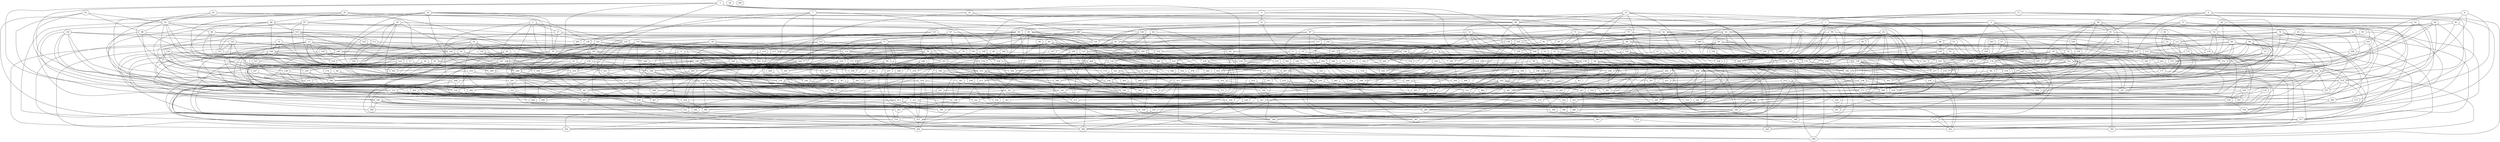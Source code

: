 strict graph "gnp_random_graph(400,0.015)" {
0;
1;
2;
3;
4;
5;
6;
7;
8;
9;
10;
11;
12;
13;
14;
15;
16;
17;
18;
19;
20;
21;
22;
23;
24;
25;
26;
27;
28;
29;
30;
31;
32;
33;
34;
35;
36;
37;
38;
39;
40;
41;
42;
43;
44;
45;
46;
47;
48;
49;
50;
51;
52;
53;
54;
55;
56;
57;
58;
59;
60;
61;
62;
63;
64;
65;
66;
67;
68;
69;
70;
71;
72;
73;
74;
75;
76;
77;
78;
79;
80;
81;
82;
83;
84;
85;
86;
87;
88;
89;
90;
91;
92;
93;
94;
95;
96;
97;
98;
99;
100;
101;
102;
103;
104;
105;
106;
107;
108;
109;
110;
111;
112;
113;
114;
115;
116;
117;
118;
119;
120;
121;
122;
123;
124;
125;
126;
127;
128;
129;
130;
131;
132;
133;
134;
135;
136;
137;
138;
139;
140;
141;
142;
143;
144;
145;
146;
147;
148;
149;
150;
151;
152;
153;
154;
155;
156;
157;
158;
159;
160;
161;
162;
163;
164;
165;
166;
167;
168;
169;
170;
171;
172;
173;
174;
175;
176;
177;
178;
179;
180;
181;
182;
183;
184;
185;
186;
187;
188;
189;
190;
191;
192;
193;
194;
195;
196;
197;
198;
199;
200;
201;
202;
203;
204;
205;
206;
207;
208;
209;
210;
211;
212;
213;
214;
215;
216;
217;
218;
219;
220;
221;
222;
223;
224;
225;
226;
227;
228;
229;
230;
231;
232;
233;
234;
235;
236;
237;
238;
239;
240;
241;
242;
243;
244;
245;
246;
247;
248;
249;
250;
251;
252;
253;
254;
255;
256;
257;
258;
259;
260;
261;
262;
263;
264;
265;
266;
267;
268;
269;
270;
271;
272;
273;
274;
275;
276;
277;
278;
279;
280;
281;
282;
283;
284;
285;
286;
287;
288;
289;
290;
291;
292;
293;
294;
295;
296;
297;
298;
299;
300;
301;
302;
303;
304;
305;
306;
307;
308;
309;
310;
311;
312;
313;
314;
315;
316;
317;
318;
319;
320;
321;
322;
323;
324;
325;
326;
327;
328;
329;
330;
331;
332;
333;
334;
335;
336;
337;
338;
339;
340;
341;
342;
343;
344;
345;
346;
347;
348;
349;
350;
351;
352;
353;
354;
355;
356;
357;
358;
359;
360;
361;
362;
363;
364;
365;
366;
367;
368;
369;
370;
371;
372;
373;
374;
375;
376;
377;
378;
379;
380;
381;
382;
383;
384;
385;
386;
387;
388;
389;
390;
391;
392;
393;
394;
395;
396;
397;
398;
399;
0 -- 32  [is_available=True, prob="1.0"];
0 -- 345  [is_available=True, prob="0.106996822044"];
0 -- 226  [is_available=True, prob="1.0"];
0 -- 207  [is_available=True, prob="0.237004846708"];
1 -- 288  [is_available=True, prob="0.381996452437"];
1 -- 193  [is_available=True, prob="0.812020508622"];
1 -- 264  [is_available=True, prob="1.0"];
1 -- 348  [is_available=True, prob="1.0"];
1 -- 206  [is_available=True, prob="1.0"];
1 -- 92  [is_available=True, prob="0.766274350339"];
2 -- 257  [is_available=True, prob="1.0"];
2 -- 164  [is_available=True, prob="0.543525385747"];
2 -- 326  [is_available=True, prob="1.0"];
2 -- 41  [is_available=True, prob="1.0"];
2 -- 202  [is_available=True, prob="0.380829113685"];
2 -- 171  [is_available=True, prob="1.0"];
2 -- 146  [is_available=True, prob="0.269853674562"];
2 -- 169  [is_available=True, prob="0.725710855334"];
3 -- 160  [is_available=True, prob="1.0"];
3 -- 326  [is_available=True, prob="0.201470730553"];
3 -- 141  [is_available=True, prob="0.226041146884"];
3 -- 272  [is_available=True, prob="0.428709164301"];
3 -- 209  [is_available=True, prob="0.268411420948"];
3 -- 213  [is_available=True, prob="0.599047561396"];
3 -- 24  [is_available=True, prob="1.0"];
3 -- 218  [is_available=True, prob="0.819475270329"];
4 -- 33  [is_available=True, prob="0.482958639437"];
4 -- 354  [is_available=True, prob="1.0"];
4 -- 388  [is_available=True, prob="1.0"];
4 -- 167  [is_available=True, prob="0.00028984769965"];
4 -- 41  [is_available=True, prob="0.975491596986"];
4 -- 68  [is_available=True, prob="0.935438319691"];
5 -- 289  [is_available=True, prob="0.168859026105"];
5 -- 270  [is_available=True, prob="0.675531322056"];
5 -- 116  [is_available=True, prob="0.149698888655"];
5 -- 314  [is_available=True, prob="0.323511246383"];
5 -- 27  [is_available=True, prob="0.500207600958"];
5 -- 287  [is_available=True, prob="0.559205281402"];
6 -- 388  [is_available=True, prob="0.275502171897"];
6 -- 172  [is_available=True, prob="0.427633700143"];
6 -- 21  [is_available=True, prob="0.365779611953"];
6 -- 198  [is_available=True, prob="0.0485030921868"];
6 -- 341  [is_available=True, prob="0.683017470453"];
7 -- 320  [is_available=True, prob="1.0"];
7 -- 66  [is_available=True, prob="0.494335791813"];
7 -- 68  [is_available=True, prob="0.484567139908"];
7 -- 106  [is_available=True, prob="0.267743198398"];
7 -- 301  [is_available=True, prob="1.0"];
7 -- 243  [is_available=True, prob="0.0253314091029"];
7 -- 138  [is_available=True, prob="1.0"];
8 -- 193  [is_available=True, prob="0.138366276495"];
8 -- 82  [is_available=True, prob="1.0"];
8 -- 300  [is_available=True, prob="1.0"];
8 -- 182  [is_available=True, prob="0.708809401218"];
9 -- 257  [is_available=True, prob="0.799273116404"];
9 -- 323  [is_available=True, prob="0.648883919348"];
9 -- 292  [is_available=True, prob="0.288116273803"];
9 -- 237  [is_available=True, prob="1.0"];
9 -- 278  [is_available=True, prob="0.518037666617"];
9 -- 223  [is_available=True, prob="0.238881096267"];
10 -- 376  [is_available=True, prob="1.0"];
10 -- 337  [is_available=True, prob="1.0"];
10 -- 108  [is_available=True, prob="0.937311061608"];
10 -- 246  [is_available=True, prob="0.216084867441"];
10 -- 166  [is_available=True, prob="1.0"];
11 -- 258  [is_available=True, prob="0.941459711336"];
11 -- 373  [is_available=True, prob="0.407656826803"];
11 -- 206  [is_available=True, prob="1.0"];
11 -- 118  [is_available=True, prob="0.554809337698"];
11 -- 365  [is_available=True, prob="1.0"];
12 -- 259  [is_available=True, prob="0.225787307094"];
12 -- 196  [is_available=True, prob="0.565700565472"];
12 -- 231  [is_available=True, prob="0.299843328265"];
12 -- 105  [is_available=True, prob="0.813463305865"];
12 -- 206  [is_available=True, prob="0.0484220323527"];
12 -- 305  [is_available=True, prob="1.0"];
12 -- 219  [is_available=True, prob="0.575185029146"];
13 -- 322  [is_available=True, prob="1.0"];
13 -- 294  [is_available=True, prob="0.85508469146"];
13 -- 391  [is_available=True, prob="1.0"];
13 -- 108  [is_available=True, prob="0.179537810626"];
13 -- 142  [is_available=True, prob="1.0"];
13 -- 209  [is_available=True, prob="0.402312323847"];
13 -- 246  [is_available=True, prob="0.171538172713"];
13 -- 316  [is_available=True, prob="0.073391502627"];
14 -- 371  [is_available=True, prob="0.968296064912"];
14 -- 364  [is_available=True, prob="1.0"];
14 -- 311  [is_available=True, prob="1.0"];
15 -- 288  [is_available=True, prob="1.0"];
15 -- 270  [is_available=True, prob="0.0938983496658"];
15 -- 101  [is_available=True, prob="0.516928959641"];
15 -- 254  [is_available=True, prob="0.396084505509"];
16 -- 397  [is_available=True, prob="0.525656718528"];
16 -- 80  [is_available=True, prob="1.0"];
16 -- 273  [is_available=True, prob="0.803590550757"];
16 -- 274  [is_available=True, prob="0.478576360536"];
16 -- 179  [is_available=True, prob="0.131685712433"];
16 -- 214  [is_available=True, prob="0.482172182548"];
16 -- 217  [is_available=True, prob="0.495292989416"];
17 -- 347  [is_available=True, prob="0.750791425878"];
17 -- 237  [is_available=True, prob="0.616633176796"];
18 -- 290  [is_available=True, prob="0.930202925381"];
18 -- 163  [is_available=True, prob="1.0"];
18 -- 358  [is_available=True, prob="0.158768436205"];
18 -- 339  [is_available=True, prob="0.138401414693"];
18 -- 20  [is_available=True, prob="1.0"];
18 -- 277  [is_available=True, prob="0.797730670923"];
18 -- 58  [is_available=True, prob="0.90838573776"];
19 -- 320  [is_available=True, prob="0.214788439854"];
19 -- 358  [is_available=True, prob="1.0"];
19 -- 329  [is_available=True, prob="1.0"];
19 -- 110  [is_available=True, prob="0.845363401997"];
19 -- 20  [is_available=True, prob="0.629678046326"];
19 -- 379  [is_available=True, prob="0.628424964884"];
19 -- 189  [is_available=True, prob="0.232725282987"];
20 -- 230  [is_available=True, prob="0.236942496489"];
20 -- 210  [is_available=True, prob="0.835804722113"];
20 -- 304  [is_available=True, prob="0.458261118368"];
20 -- 340  [is_available=True, prob="1.0"];
20 -- 184  [is_available=True, prob="1.0"];
20 -- 123  [is_available=True, prob="1.0"];
21 -- 194  [is_available=True, prob="1.0"];
21 -- 59  [is_available=True, prob="0.336323379497"];
21 -- 52  [is_available=True, prob="0.251989937749"];
21 -- 214  [is_available=True, prob="1.0"];
22 -- 65  [is_available=True, prob="0.185006404065"];
22 -- 370  [is_available=True, prob="0.922077941741"];
22 -- 331  [is_available=True, prob="0.64816152158"];
22 -- 254  [is_available=True, prob="0.183700000922"];
23 -- 163  [is_available=True, prob="0.305851833664"];
23 -- 68  [is_available=True, prob="0.210497166495"];
23 -- 69  [is_available=True, prob="0.451408541874"];
23 -- 43  [is_available=True, prob="0.400153351437"];
23 -- 303  [is_available=True, prob="0.266458992667"];
23 -- 304  [is_available=True, prob="0.435811935974"];
23 -- 118  [is_available=True, prob="0.140047578088"];
23 -- 217  [is_available=True, prob="1.0"];
24 -- 192  [is_available=True, prob="0.933743285766"];
24 -- 148  [is_available=True, prob="0.716179675515"];
24 -- 68  [is_available=True, prob="0.944948552524"];
25 -- 288  [is_available=True, prob="0.609076917123"];
25 -- 194  [is_available=True, prob="0.42954569413"];
25 -- 389  [is_available=True, prob="0.339844150061"];
25 -- 44  [is_available=True, prob="0.779523305739"];
25 -- 303  [is_available=True, prob="1.0"];
25 -- 49  [is_available=True, prob="0.782394888365"];
25 -- 117  [is_available=True, prob="0.264459203433"];
25 -- 377  [is_available=True, prob="0.88015022438"];
25 -- 217  [is_available=True, prob="0.638904261971"];
25 -- 378  [is_available=True, prob="0.564191652789"];
27 -- 65  [is_available=True, prob="0.0992252480485"];
27 -- 308  [is_available=True, prob="0.846600201874"];
27 -- 116  [is_available=True, prob="0.137268731863"];
27 -- 79  [is_available=True, prob="0.601950039635"];
28 -- 322  [is_available=True, prob="0.513295699139"];
28 -- 357  [is_available=True, prob="0.0306450218923"];
28 -- 138  [is_available=True, prob="0.685111736649"];
28 -- 44  [is_available=True, prob="1.0"];
28 -- 210  [is_available=True, prob="0.409881393209"];
28 -- 60  [is_available=True, prob="1.0"];
29 -- 168  [is_available=True, prob="0.769204057972"];
29 -- 361  [is_available=True, prob="0.651171340066"];
29 -- 349  [is_available=True, prob="0.807209832917"];
30 -- 74  [is_available=True, prob="0.415320983177"];
30 -- 244  [is_available=True, prob="0.821390633828"];
30 -- 197  [is_available=True, prob="0.839456803651"];
31 -- 185  [is_available=True, prob="0.38043488739"];
31 -- 179  [is_available=True, prob="0.219970314001"];
31 -- 270  [is_available=True, prob="0.33706279743"];
32 -- 320  [is_available=True, prob="0.532257269186"];
32 -- 391  [is_available=True, prob="0.850865113268"];
32 -- 331  [is_available=True, prob="0.946630670875"];
32 -- 237  [is_available=True, prob="1.0"];
32 -- 210  [is_available=True, prob="0.548323533128"];
33 -- 168  [is_available=True, prob="0.742845203114"];
33 -- 194  [is_available=True, prob="1.0"];
33 -- 371  [is_available=True, prob="0.425527087308"];
33 -- 370  [is_available=True, prob="0.671427501541"];
34 -- 163  [is_available=True, prob="1.0"];
34 -- 229  [is_available=True, prob="0.121247143555"];
34 -- 70  [is_available=True, prob="1.0"];
34 -- 377  [is_available=True, prob="1.0"];
34 -- 346  [is_available=True, prob="0.671172188226"];
34 -- 390  [is_available=True, prob="1.0"];
35 -- 326  [is_available=True, prob="0.472295822099"];
35 -- 188  [is_available=True, prob="0.673528363472"];
35 -- 213  [is_available=True, prob="0.94622162249"];
35 -- 294  [is_available=True, prob="0.511572624978"];
36 -- 325  [is_available=True, prob="0.8607107654"];
36 -- 55  [is_available=True, prob="1.0"];
37 -- 163  [is_available=True, prob="0.869698850613"];
37 -- 142  [is_available=True, prob="0.610645211503"];
37 -- 282  [is_available=True, prob="0.340361263356"];
37 -- 217  [is_available=True, prob="1.0"];
37 -- 58  [is_available=True, prob="0.728710422271"];
37 -- 219  [is_available=True, prob="1.0"];
37 -- 284  [is_available=True, prob="0.684750903451"];
37 -- 221  [is_available=True, prob="1.0"];
38 -- 296  [is_available=True, prob="1.0"];
38 -- 395  [is_available=True, prob="1.0"];
38 -- 287  [is_available=True, prob="0.856773857927"];
39 -- 225  [is_available=True, prob="0.724020801204"];
39 -- 258  [is_available=True, prob="0.239666625248"];
39 -- 180  [is_available=True, prob="0.335560111094"];
40 -- 96  [is_available=True, prob="0.0631601367831"];
40 -- 98  [is_available=True, prob="0.591976913799"];
40 -- 41  [is_available=True, prob="0.721516957619"];
40 -- 109  [is_available=True, prob="0.384935764162"];
40 -- 226  [is_available=True, prob="0.526465286573"];
40 -- 179  [is_available=True, prob="0.917205633167"];
40 -- 249  [is_available=True, prob="0.521347307179"];
40 -- 317  [is_available=True, prob="0.343687276956"];
41 -- 332  [is_available=True, prob="1.0"];
41 -- 66  [is_available=True, prob="1.0"];
41 -- 206  [is_available=True, prob="0.439484914015"];
41 -- 381  [is_available=True, prob="0.679602788792"];
41 -- 296  [is_available=True, prob="0.585956958975"];
41 -- 397  [is_available=True, prob="0.604026414309"];
41 -- 317  [is_available=True, prob="0.980972486811"];
42 -- 327  [is_available=True, prob="0.879695022299"];
42 -- 72  [is_available=True, prob="1.0"];
42 -- 137  [is_available=True, prob="0.950700515901"];
42 -- 362  [is_available=True, prob="0.96318607638"];
42 -- 392  [is_available=True, prob="0.428507560416"];
42 -- 52  [is_available=True, prob="1.0"];
43 -- 185  [is_available=True, prob="0.457284226075"];
43 -- 348  [is_available=True, prob="0.405211103712"];
43 -- 293  [is_available=True, prob="1.0"];
44 -- 123  [is_available=True, prob="1.0"];
44 -- 325  [is_available=True, prob="0.318774745925"];
44 -- 185  [is_available=True, prob="0.834511815942"];
45 -- 298  [is_available=True, prob="0.577327933688"];
45 -- 84  [is_available=True, prob="1.0"];
46 -- 192  [is_available=True, prob="1.0"];
46 -- 347  [is_available=True, prob="0.780588076699"];
47 -- 293  [is_available=True, prob="1.0"];
47 -- 311  [is_available=True, prob="0.219275669475"];
47 -- 117  [is_available=True, prob="0.858039565438"];
47 -- 126  [is_available=True, prob="0.709392535755"];
47 -- 173  [is_available=True, prob="0.0331868619126"];
48 -- 316  [is_available=True, prob="1.0"];
48 -- 212  [is_available=True, prob="0.977989430232"];
48 -- 237  [is_available=True, prob="0.724277212698"];
48 -- 302  [is_available=True, prob="0.349053737509"];
49 -- 160  [is_available=True, prob="0.428330495694"];
49 -- 397  [is_available=True, prob="1.0"];
49 -- 264  [is_available=True, prob="1.0"];
49 -- 296  [is_available=True, prob="0.522284839524"];
50 -- 195  [is_available=True, prob="0.634613151217"];
50 -- 395  [is_available=True, prob="0.116531810818"];
50 -- 337  [is_available=True, prob="0.648285354408"];
50 -- 343  [is_available=True, prob="0.240623965871"];
50 -- 186  [is_available=True, prob="0.578416642806"];
50 -- 318  [is_available=True, prob="0.344556339641"];
51 -- 393  [is_available=True, prob="0.646204262271"];
51 -- 257  [is_available=True, prob="0.482950203416"];
51 -- 149  [is_available=True, prob="0.905970164776"];
51 -- 215  [is_available=True, prob="0.729977522502"];
52 -- 99  [is_available=True, prob="1.0"];
52 -- 328  [is_available=True, prob="0.487136262048"];
52 -- 371  [is_available=True, prob="1.0"];
52 -- 340  [is_available=True, prob="0.24196523445"];
52 -- 374  [is_available=True, prob="0.0060880791435"];
52 -- 218  [is_available=True, prob="0.737091581876"];
53 -- 290  [is_available=True, prob="1.0"];
53 -- 69  [is_available=True, prob="0.97862230725"];
53 -- 246  [is_available=True, prob="0.650673939747"];
54 -- 67  [is_available=True, prob="1.0"];
54 -- 132  [is_available=True, prob="1.0"];
54 -- 342  [is_available=True, prob="0.986469973346"];
54 -- 207  [is_available=True, prob="0.868948361028"];
54 -- 209  [is_available=True, prob="1.0"];
54 -- 118  [is_available=True, prob="1.0"];
54 -- 79  [is_available=True, prob="0.311881448393"];
54 -- 286  [is_available=True, prob="0.267366988516"];
54 -- 95  [is_available=True, prob="1.0"];
55 -- 354  [is_available=True, prob="0.52728319053"];
55 -- 259  [is_available=True, prob="0.632443281072"];
55 -- 200  [is_available=True, prob="0.666368342755"];
55 -- 269  [is_available=True, prob="0.892815855343"];
55 -- 342  [is_available=True, prob="0.803549467606"];
56 -- 74  [is_available=True, prob="1.0"];
56 -- 300  [is_available=True, prob="0.235258172362"];
56 -- 207  [is_available=True, prob="0.0744401990976"];
56 -- 371  [is_available=True, prob="0.352560384744"];
56 -- 150  [is_available=True, prob="0.822958476236"];
56 -- 375  [is_available=True, prob="0.0239804647879"];
57 -- 336  [is_available=True, prob="1.0"];
57 -- 197  [is_available=True, prob="0.306945644152"];
57 -- 166  [is_available=True, prob="1.0"];
58 -- 201  [is_available=True, prob="0.608419630446"];
58 -- 77  [is_available=True, prob="0.444524291944"];
58 -- 302  [is_available=True, prob="1.0"];
58 -- 309  [is_available=True, prob="0.717968288441"];
58 -- 279  [is_available=True, prob="0.759025603861"];
58 -- 185  [is_available=True, prob="0.54377029188"];
58 -- 122  [is_available=True, prob="0.251178913791"];
58 -- 255  [is_available=True, prob="0.895578330847"];
59 -- 389  [is_available=True, prob="0.503706752376"];
59 -- 106  [is_available=True, prob="0.53303224049"];
59 -- 139  [is_available=True, prob="0.143414445967"];
59 -- 334  [is_available=True, prob="0.701211588443"];
59 -- 150  [is_available=True, prob="0.23595832231"];
59 -- 345  [is_available=True, prob="0.640645521676"];
60 -- 134  [is_available=True, prob="0.210746597306"];
60 -- 166  [is_available=True, prob="0.490340687523"];
60 -- 103  [is_available=True, prob="0.433070112967"];
60 -- 307  [is_available=True, prob="0.379857602688"];
60 -- 157  [is_available=True, prob="0.563566984445"];
60 -- 389  [is_available=True, prob="0.53471873703"];
61 -- 88  [is_available=True, prob="0.835273070215"];
61 -- 81  [is_available=True, prob="0.995782623702"];
61 -- 316  [is_available=True, prob="1.0"];
61 -- 385  [is_available=True, prob="0.182585474198"];
62 -- 224  [is_available=True, prob="0.086587686432"];
62 -- 225  [is_available=True, prob="0.230163721646"];
62 -- 398  [is_available=True, prob="0.585173838284"];
62 -- 385  [is_available=True, prob="0.737824614505"];
63 -- 81  [is_available=True, prob="0.865747408039"];
63 -- 74  [is_available=True, prob="1.0"];
63 -- 91  [is_available=True, prob="0.788206911485"];
63 -- 234  [is_available=True, prob="1.0"];
64 -- 356  [is_available=True, prob="0.765980537082"];
64 -- 99  [is_available=True, prob="0.852982265144"];
64 -- 180  [is_available=True, prob="0.994050616842"];
64 -- 255  [is_available=True, prob="0.0778261264145"];
65 -- 258  [is_available=True, prob="1.0"];
65 -- 70  [is_available=True, prob="0.760553318667"];
65 -- 377  [is_available=True, prob="0.120978149669"];
65 -- 153  [is_available=True, prob="0.298667374613"];
66 -- 290  [is_available=True, prob="0.272668870959"];
66 -- 195  [is_available=True, prob="0.572985791788"];
66 -- 72  [is_available=True, prob="0.0997801853126"];
66 -- 79  [is_available=True, prob="1.0"];
66 -- 328  [is_available=True, prob="0.31165549229"];
66 -- 211  [is_available=True, prob="1.0"];
66 -- 279  [is_available=True, prob="1.0"];
66 -- 124  [is_available=True, prob="0.421808009529"];
67 -- 262  [is_available=True, prob="1.0"];
67 -- 136  [is_available=True, prob="0.308072786496"];
67 -- 361  [is_available=True, prob="0.724571746254"];
67 -- 138  [is_available=True, prob="0.609484412764"];
67 -- 249  [is_available=True, prob="0.0719312970551"];
67 -- 347  [is_available=True, prob="0.840844951303"];
68 -- 259  [is_available=True, prob="1.0"];
68 -- 156  [is_available=True, prob="1.0"];
68 -- 335  [is_available=True, prob="0.311683487949"];
68 -- 355  [is_available=True, prob="1.0"];
68 -- 92  [is_available=True, prob="0.489572897494"];
68 -- 349  [is_available=True, prob="0.619990838422"];
69 -- 387  [is_available=True, prob="0.291399154113"];
69 -- 392  [is_available=True, prob="0.863490511968"];
69 -- 202  [is_available=True, prob="0.579979119025"];
69 -- 267  [is_available=True, prob="0.11595626971"];
69 -- 344  [is_available=True, prob="0.878589820101"];
69 -- 346  [is_available=True, prob="0.668982581716"];
69 -- 283  [is_available=True, prob="0.549250128566"];
69 -- 349  [is_available=True, prob="0.393695995707"];
70 -- 227  [is_available=True, prob="0.585734165631"];
70 -- 229  [is_available=True, prob="0.191893699541"];
70 -- 161  [is_available=True, prob="0.944915686933"];
70 -- 231  [is_available=True, prob="0.369436340848"];
70 -- 302  [is_available=True, prob="0.66324742004"];
70 -- 246  [is_available=True, prob="0.806029348225"];
70 -- 91  [is_available=True, prob="0.177908754248"];
71 -- 160  [is_available=True, prob="0.00779776832116"];
71 -- 105  [is_available=True, prob="0.62891875192"];
71 -- 170  [is_available=True, prob="1.0"];
71 -- 233  [is_available=True, prob="0.241905459968"];
72 -- 398  [is_available=True, prob="0.504237341794"];
72 -- 273  [is_available=True, prob="1.0"];
72 -- 373  [is_available=True, prob="1.0"];
72 -- 181  [is_available=True, prob="0.914450404494"];
73 -- 291  [is_available=True, prob="1.0"];
73 -- 172  [is_available=True, prob="0.00492553521384"];
73 -- 207  [is_available=True, prob="0.852667835278"];
73 -- 82  [is_available=True, prob="1.0"];
73 -- 163  [is_available=True, prob="0.992067400651"];
73 -- 216  [is_available=True, prob="1.0"];
74 -- 134  [is_available=True, prob="0.700560032815"];
74 -- 318  [is_available=True, prob="0.355586616442"];
74 -- 89  [is_available=True, prob="0.648279057248"];
74 -- 189  [is_available=True, prob="0.165831172591"];
75 -- 257  [is_available=True, prob="0.880201374574"];
75 -- 93  [is_available=True, prob="0.926345289189"];
75 -- 126  [is_available=True, prob="0.229153572867"];
75 -- 269  [is_available=True, prob="0.401582134381"];
76 -- 354  [is_available=True, prob="0.418465219306"];
76 -- 196  [is_available=True, prob="1.0"];
76 -- 357  [is_available=True, prob="0.585536912872"];
76 -- 111  [is_available=True, prob="0.0665256456514"];
76 -- 116  [is_available=True, prob="0.600043543578"];
76 -- 150  [is_available=True, prob="0.323022165877"];
76 -- 382  [is_available=True, prob="0.60376422452"];
77 -- 224  [is_available=True, prob="0.109962001494"];
77 -- 353  [is_available=True, prob="0.253572023348"];
77 -- 389  [is_available=True, prob="0.304924647056"];
77 -- 329  [is_available=True, prob="0.767190695951"];
77 -- 239  [is_available=True, prob="0.23628712323"];
77 -- 85  [is_available=True, prob="0.885828403379"];
77 -- 343  [is_available=True, prob="0.580293766025"];
77 -- 153  [is_available=True, prob="1.0"];
78 -- 264  [is_available=True, prob="0.651153683399"];
78 -- 347  [is_available=True, prob="0.526770160161"];
79 -- 357  [is_available=True, prob="1.0"];
79 -- 264  [is_available=True, prob="0.192986512113"];
79 -- 272  [is_available=True, prob="0.502063102495"];
79 -- 348  [is_available=True, prob="1.0"];
80 -- 314  [is_available=True, prob="0.682459132026"];
80 -- 325  [is_available=True, prob="0.168338385977"];
80 -- 383  [is_available=True, prob="1.0"];
81 -- 128  [is_available=True, prob="0.549437230725"];
81 -- 161  [is_available=True, prob="0.517795398956"];
81 -- 361  [is_available=True, prob="0.406963852215"];
81 -- 364  [is_available=True, prob="0.43621801834"];
81 -- 86  [is_available=True, prob="0.783064023768"];
81 -- 88  [is_available=True, prob="0.648986669804"];
81 -- 249  [is_available=True, prob="0.934425691185"];
82 -- 136  [is_available=True, prob="0.468803976478"];
82 -- 219  [is_available=True, prob="1.0"];
82 -- 396  [is_available=True, prob="0.271493337224"];
83 -- 362  [is_available=True, prob="0.891802767999"];
84 -- 355  [is_available=True, prob="0.192989105418"];
84 -- 300  [is_available=True, prob="1.0"];
84 -- 108  [is_available=True, prob="0.340771724515"];
84 -- 365  [is_available=True, prob="0.809749319526"];
84 -- 314  [is_available=True, prob="0.95216708778"];
84 -- 251  [is_available=True, prob="1.0"];
84 -- 188  [is_available=True, prob="0.268146103231"];
85 -- 128  [is_available=True, prob="0.284675849017"];
85 -- 225  [is_available=True, prob="0.238731966017"];
85 -- 260  [is_available=True, prob="1.0"];
85 -- 364  [is_available=True, prob="0.349643365011"];
85 -- 301  [is_available=True, prob="0.887759026357"];
86 -- 274  [is_available=True, prob="0.21454638386"];
86 -- 345  [is_available=True, prob="0.514149446506"];
86 -- 142  [is_available=True, prob="0.951471796217"];
86 -- 111  [is_available=True, prob="0.801287736258"];
87 -- 232  [is_available=True, prob="0.88283005186"];
87 -- 169  [is_available=True, prob="0.707403965743"];
87 -- 258  [is_available=True, prob="0.898358974125"];
87 -- 332  [is_available=True, prob="1.0"];
87 -- 102  [is_available=True, prob="0.38437889832"];
88 -- 131  [is_available=True, prob="1.0"];
88 -- 202  [is_available=True, prob="0.612115565188"];
88 -- 276  [is_available=True, prob="0.184482513704"];
88 -- 150  [is_available=True, prob="0.502508273094"];
89 -- 160  [is_available=True, prob="0.130841661902"];
89 -- 288  [is_available=True, prob="1.0"];
89 -- 101  [is_available=True, prob="0.715432710869"];
89 -- 221  [is_available=True, prob="0.823144030466"];
89 -- 243  [is_available=True, prob="0.607981492924"];
89 -- 182  [is_available=True, prob="1.0"];
89 -- 151  [is_available=True, prob="0.197160411554"];
89 -- 170  [is_available=True, prob="0.0707395969254"];
90 -- 266  [is_available=True, prob="1.0"];
90 -- 203  [is_available=True, prob="0.721839080558"];
90 -- 172  [is_available=True, prob="0.681488478235"];
90 -- 109  [is_available=True, prob="1.0"];
90 -- 173  [is_available=True, prob="1.0"];
90 -- 187  [is_available=True, prob="0.0183667105127"];
91 -- 194  [is_available=True, prob="0.933659073954"];
91 -- 399  [is_available=True, prob="0.790756779203"];
91 -- 358  [is_available=True, prob="0.0329123355648"];
92 -- 386  [is_available=True, prob="0.964386246194"];
92 -- 104  [is_available=True, prob="1.0"];
92 -- 398  [is_available=True, prob="0.671614867415"];
92 -- 111  [is_available=True, prob="0.747763147934"];
92 -- 151  [is_available=True, prob="0.665096150105"];
92 -- 250  [is_available=True, prob="0.871579910031"];
92 -- 158  [is_available=True, prob="1.0"];
93 -- 376  [is_available=True, prob="1.0"];
93 -- 122  [is_available=True, prob="0.00852820656989"];
94 -- 380  [is_available=True, prob="0.574886135931"];
94 -- 111  [is_available=True, prob="0.600471242894"];
95 -- 160  [is_available=True, prob="1.0"];
95 -- 195  [is_available=True, prob="0.839512784607"];
95 -- 292  [is_available=True, prob="0.404680449163"];
95 -- 198  [is_available=True, prob="0.359985934482"];
95 -- 274  [is_available=True, prob="0.788017887661"];
95 -- 373  [is_available=True, prob="0.694141707852"];
95 -- 182  [is_available=True, prob="1.0"];
95 -- 155  [is_available=True, prob="0.172514435596"];
95 -- 293  [is_available=True, prob="1.0"];
96 -- 257  [is_available=True, prob="0.705265494447"];
96 -- 149  [is_available=True, prob="1.0"];
96 -- 264  [is_available=True, prob="1.0"];
96 -- 127  [is_available=True, prob="1.0"];
97 -- 280  [is_available=True, prob="0.921657895932"];
97 -- 316  [is_available=True, prob="0.274616202746"];
98 -- 201  [is_available=True, prob="0.469496299127"];
98 -- 244  [is_available=True, prob="1.0"];
98 -- 277  [is_available=True, prob="0.406700473083"];
99 -- 152  [is_available=True, prob="1.0"];
100 -- 196  [is_available=True, prob="0.414942481614"];
100 -- 395  [is_available=True, prob="1.0"];
100 -- 397  [is_available=True, prob="0.394339880824"];
100 -- 238  [is_available=True, prob="0.949934108009"];
100 -- 118  [is_available=True, prob="1.0"];
100 -- 216  [is_available=True, prob="1.0"];
100 -- 185  [is_available=True, prob="1.0"];
101 -- 393  [is_available=True, prob="1.0"];
101 -- 210  [is_available=True, prob="0.145828675165"];
101 -- 342  [is_available=True, prob="0.944925197101"];
101 -- 156  [is_available=True, prob="0.0844685028888"];
102 -- 321  [is_available=True, prob="1.0"];
102 -- 107  [is_available=True, prob="0.0762443823553"];
102 -- 152  [is_available=True, prob="0.700189832331"];
102 -- 185  [is_available=True, prob="1.0"];
102 -- 218  [is_available=True, prob="1.0"];
102 -- 188  [is_available=True, prob="0.703701561337"];
103 -- 228  [is_available=True, prob="0.0924131525715"];
103 -- 145  [is_available=True, prob="0.668762492877"];
103 -- 316  [is_available=True, prob="1.0"];
103 -- 267  [is_available=True, prob="0.42202740336"];
103 -- 113  [is_available=True, prob="0.427472818118"];
103 -- 123  [is_available=True, prob="0.719443424608"];
103 -- 157  [is_available=True, prob="0.877663519953"];
104 -- 324  [is_available=True, prob="1.0"];
104 -- 228  [is_available=True, prob="0.55784488199"];
104 -- 379  [is_available=True, prob="1.0"];
105 -- 264  [is_available=True, prob="0.545875716584"];
105 -- 172  [is_available=True, prob="0.468973404151"];
105 -- 366  [is_available=True, prob="0.806365101562"];
105 -- 370  [is_available=True, prob="0.249555753341"];
105 -- 212  [is_available=True, prob="0.468392809201"];
105 -- 347  [is_available=True, prob="0.173881629992"];
105 -- 126  [is_available=True, prob="0.615752065347"];
106 -- 161  [is_available=True, prob="0.378462235581"];
106 -- 331  [is_available=True, prob="0.305234793209"];
106 -- 303  [is_available=True, prob="0.822823917398"];
106 -- 277  [is_available=True, prob="1.0"];
106 -- 217  [is_available=True, prob="0.670065168886"];
107 -- 178  [is_available=True, prob="1.0"];
108 -- 197  [is_available=True, prob="0.817193802177"];
108 -- 173  [is_available=True, prob="1.0"];
108 -- 147  [is_available=True, prob="0.715152120721"];
108 -- 357  [is_available=True, prob="0.937795564568"];
109 -- 176  [is_available=True, prob="0.294600123831"];
109 -- 177  [is_available=True, prob="0.898355566958"];
109 -- 167  [is_available=True, prob="0.744589885216"];
110 -- 270  [is_available=True, prob="1.0"];
110 -- 214  [is_available=True, prob="0.19662607821"];
110 -- 251  [is_available=True, prob="0.959278757604"];
111 -- 227  [is_available=True, prob="0.895092415299"];
111 -- 134  [is_available=True, prob="0.859309801913"];
111 -- 167  [is_available=True, prob="0.295949379775"];
111 -- 314  [is_available=True, prob="0.256236681638"];
112 -- 200  [is_available=True, prob="0.127171991588"];
112 -- 322  [is_available=True, prob="0.3976310104"];
112 -- 125  [is_available=True, prob="1.0"];
112 -- 142  [is_available=True, prob="1.0"];
113 -- 216  [is_available=True, prob="0.749585911071"];
113 -- 339  [is_available=True, prob="0.144404340561"];
113 -- 127  [is_available=True, prob="1.0"];
113 -- 126  [is_available=True, prob="0.744800270529"];
114 -- 379  [is_available=True, prob="1.0"];
114 -- 260  [is_available=True, prob="1.0"];
115 -- 203  [is_available=True, prob="0.265774466954"];
115 -- 133  [is_available=True, prob="0.00654014423397"];
115 -- 302  [is_available=True, prob="0.80118337614"];
115 -- 167  [is_available=True, prob="0.186041868592"];
116 -- 160  [is_available=True, prob="1.0"];
116 -- 330  [is_available=True, prob="1.0"];
116 -- 214  [is_available=True, prob="0.320404409842"];
116 -- 249  [is_available=True, prob="0.0525313119383"];
116 -- 293  [is_available=True, prob="0.0726649114231"];
117 -- 203  [is_available=True, prob="0.703994529458"];
117 -- 183  [is_available=True, prob="0.0614126826611"];
117 -- 348  [is_available=True, prob="0.741454407147"];
117 -- 125  [is_available=True, prob="0.570384360339"];
118 -- 256  [is_available=True, prob="0.302084101068"];
118 -- 196  [is_available=True, prob="0.280357868565"];
119 -- 131  [is_available=True, prob="0.715254514081"];
119 -- 189  [is_available=True, prob="0.400369576761"];
119 -- 211  [is_available=True, prob="1.0"];
120 -- 347  [is_available=True, prob="0.0399964192286"];
120 -- 390  [is_available=True, prob="0.207813603299"];
120 -- 395  [is_available=True, prob="0.252773061682"];
120 -- 268  [is_available=True, prob="0.605671329273"];
120 -- 227  [is_available=True, prob="0.986333342177"];
120 -- 279  [is_available=True, prob="0.180906172429"];
120 -- 315  [is_available=True, prob="0.968409941355"];
120 -- 351  [is_available=True, prob="0.385222066415"];
121 -- 232  [is_available=True, prob="1.0"];
121 -- 240  [is_available=True, prob="0.682436243448"];
121 -- 138  [is_available=True, prob="0.185900902042"];
121 -- 132  [is_available=True, prob="1.0"];
121 -- 327  [is_available=True, prob="0.222302205455"];
122 -- 132  [is_available=True, prob="1.0"];
122 -- 374  [is_available=True, prob="0.457196559451"];
123 -- 384  [is_available=True, prob="0.555640543831"];
123 -- 307  [is_available=True, prob="0.0852133641084"];
123 -- 299  [is_available=True, prob="1.0"];
123 -- 174  [is_available=True, prob="0.807509326857"];
123 -- 243  [is_available=True, prob="0.0832185622407"];
123 -- 215  [is_available=True, prob="0.591552393849"];
123 -- 344  [is_available=True, prob="0.878170236444"];
124 -- 388  [is_available=True, prob="0.730358403651"];
124 -- 296  [is_available=True, prob="0.725837795192"];
124 -- 398  [is_available=True, prob="0.505469765302"];
124 -- 181  [is_available=True, prob="0.0842299186954"];
124 -- 379  [is_available=True, prob="0.332596658341"];
124 -- 383  [is_available=True, prob="1.0"];
125 -- 226  [is_available=True, prob="0.679304555827"];
125 -- 359  [is_available=True, prob="0.30428751464"];
125 -- 172  [is_available=True, prob="1.0"];
125 -- 239  [is_available=True, prob="0.109299069531"];
125 -- 146  [is_available=True, prob="0.931335844435"];
125 -- 155  [is_available=True, prob="0.530714163959"];
125 -- 285  [is_available=True, prob="0.0740130732808"];
126 -- 225  [is_available=True, prob="1.0"];
126 -- 226  [is_available=True, prob="0.0896693117456"];
126 -- 199  [is_available=True, prob="0.61070610689"];
126 -- 212  [is_available=True, prob="1.0"];
126 -- 283  [is_available=True, prob="0.72879273265"];
127 -- 204  [is_available=True, prob="1.0"];
127 -- 268  [is_available=True, prob="0.0795217590767"];
128 -- 321  [is_available=True, prob="1.0"];
128 -- 297  [is_available=True, prob="0.493028216533"];
129 -- 306  [is_available=True, prob="0.199655389524"];
129 -- 206  [is_available=True, prob="1.0"];
129 -- 231  [is_available=True, prob="0.0771158519944"];
130 -- 329  [is_available=True, prob="1.0"];
130 -- 333  [is_available=True, prob="0.449143273269"];
130 -- 143  [is_available=True, prob="0.484187631408"];
130 -- 272  [is_available=True, prob="0.590570345313"];
130 -- 367  [is_available=True, prob="0.144582973935"];
130 -- 309  [is_available=True, prob="0.889389134284"];
130 -- 153  [is_available=True, prob="0.371907836371"];
130 -- 347  [is_available=True, prob="0.295952218565"];
131 -- 393  [is_available=True, prob="0.714287661031"];
131 -- 267  [is_available=True, prob="0.365323514669"];
132 -- 215  [is_available=True, prob="1.0"];
132 -- 211  [is_available=True, prob="0.408589736856"];
132 -- 311  [is_available=True, prob="1.0"];
133 -- 276  [is_available=True, prob="0.903527826984"];
133 -- 243  [is_available=True, prob="0.458889636168"];
133 -- 266  [is_available=True, prob="1.0"];
133 -- 335  [is_available=True, prob="0.531761389253"];
133 -- 144  [is_available=True, prob="0.362160939745"];
133 -- 210  [is_available=True, prob="0.559428209436"];
133 -- 212  [is_available=True, prob="0.294076453528"];
133 -- 153  [is_available=True, prob="0.971871034445"];
134 -- 347  [is_available=True, prob="0.85430864228"];
134 -- 139  [is_available=True, prob="0.143425858318"];
135 -- 336  [is_available=True, prob="1.0"];
135 -- 299  [is_available=True, prob="0.40885706932"];
136 -- 224  [is_available=True, prob="0.869789795023"];
136 -- 353  [is_available=True, prob="0.39387191772"];
136 -- 390  [is_available=True, prob="0.76751674281"];
136 -- 158  [is_available=True, prob="0.217242178294"];
137 -- 363  [is_available=True, prob="0.253690900923"];
138 -- 162  [is_available=True, prob="0.00462032119177"];
138 -- 391  [is_available=True, prob="0.772852744335"];
138 -- 165  [is_available=True, prob="1.0"];
138 -- 262  [is_available=True, prob="0.62393816146"];
138 -- 170  [is_available=True, prob="0.323828340386"];
138 -- 295  [is_available=True, prob="0.735621700643"];
138 -- 331  [is_available=True, prob="0.389725028985"];
138 -- 374  [is_available=True, prob="0.977005194802"];
138 -- 218  [is_available=True, prob="0.0985304078414"];
139 -- 353  [is_available=True, prob="1.0"];
139 -- 356  [is_available=True, prob="1.0"];
139 -- 327  [is_available=True, prob="0.358677018928"];
139 -- 238  [is_available=True, prob="0.783848874674"];
139 -- 311  [is_available=True, prob="0.602540744971"];
139 -- 280  [is_available=True, prob="0.910995285858"];
139 -- 281  [is_available=True, prob="1.0"];
139 -- 382  [is_available=True, prob="1.0"];
139 -- 191  [is_available=True, prob="0.210167487365"];
140 -- 192  [is_available=True, prob="1.0"];
140 -- 362  [is_available=True, prob="0.849826207517"];
140 -- 164  [is_available=True, prob="0.323725706388"];
140 -- 246  [is_available=True, prob="1.0"];
141 -- 165  [is_available=True, prob="0.743394701686"];
141 -- 358  [is_available=True, prob="0.261320862321"];
141 -- 367  [is_available=True, prob="1.0"];
141 -- 163  [is_available=True, prob="0.838032124284"];
141 -- 373  [is_available=True, prob="0.233361894299"];
141 -- 187  [is_available=True, prob="1.0"];
142 -- 320  [is_available=True, prob="0.590615121256"];
142 -- 234  [is_available=True, prob="1.0"];
142 -- 249  [is_available=True, prob="0.817957615324"];
143 -- 272  [is_available=True, prob="0.982240975871"];
143 -- 240  [is_available=True, prob="1.0"];
143 -- 247  [is_available=True, prob="0.893438001452"];
143 -- 153  [is_available=True, prob="1.0"];
143 -- 314  [is_available=True, prob="0.93815279719"];
143 -- 157  [is_available=True, prob="0.133905612238"];
144 -- 187  [is_available=True, prob="1.0"];
144 -- 350  [is_available=True, prob="0.558200012729"];
144 -- 399  [is_available=True, prob="1.0"];
145 -- 355  [is_available=True, prob="0.105835102895"];
145 -- 163  [is_available=True, prob="0.602521372672"];
145 -- 181  [is_available=True, prob="1.0"];
147 -- 384  [is_available=True, prob="0.916383166754"];
147 -- 196  [is_available=True, prob="0.727029679751"];
147 -- 325  [is_available=True, prob="0.525089907172"];
147 -- 335  [is_available=True, prob="0.262368949845"];
148 -- 163  [is_available=True, prob="0.643477469746"];
148 -- 370  [is_available=True, prob="1.0"];
148 -- 210  [is_available=True, prob="0.336394556482"];
148 -- 195  [is_available=True, prob="0.919663713782"];
148 -- 150  [is_available=True, prob="0.524320482303"];
149 -- 231  [is_available=True, prob="0.0807527425531"];
149 -- 332  [is_available=True, prob="0.054719284033"];
149 -- 172  [is_available=True, prob="0.906195024748"];
149 -- 372  [is_available=True, prob="1.0"];
149 -- 375  [is_available=True, prob="0.250994979738"];
149 -- 218  [is_available=True, prob="0.929222620796"];
149 -- 349  [is_available=True, prob="1.0"];
149 -- 254  [is_available=True, prob="1.0"];
149 -- 351  [is_available=True, prob="0.0623701313427"];
150 -- 165  [is_available=True, prob="0.693891126363"];
150 -- 392  [is_available=True, prob="0.0370988349968"];
151 -- 257  [is_available=True, prob="0.746280663935"];
151 -- 162  [is_available=True, prob="0.332373544029"];
151 -- 388  [is_available=True, prob="0.208350625087"];
151 -- 395  [is_available=True, prob="0.975841018745"];
152 -- 315  [is_available=True, prob="0.80258080376"];
152 -- 154  [is_available=True, prob="0.296909278814"];
152 -- 212  [is_available=True, prob="1.0"];
153 -- 161  [is_available=True, prob="0.496212965103"];
153 -- 248  [is_available=True, prob="0.670082175689"];
153 -- 217  [is_available=True, prob="0.268810774129"];
154 -- 312  [is_available=True, prob="0.0654046178998"];
154 -- 358  [is_available=True, prob="1.0"];
154 -- 321  [is_available=True, prob="0.253413930912"];
155 -- 297  [is_available=True, prob="0.818324471252"];
155 -- 235  [is_available=True, prob="0.954511256143"];
155 -- 246  [is_available=True, prob="1.0"];
155 -- 248  [is_available=True, prob="0.639418172384"];
156 -- 301  [is_available=True, prob="0.137078147907"];
156 -- 317  [is_available=True, prob="1.0"];
156 -- 229  [is_available=True, prob="0.671881629246"];
157 -- 295  [is_available=True, prob="0.823403024554"];
157 -- 277  [is_available=True, prob="1.0"];
157 -- 216  [is_available=True, prob="0.183907032136"];
158 -- 160  [is_available=True, prob="0.320018312429"];
158 -- 196  [is_available=True, prob="0.880134918636"];
158 -- 335  [is_available=True, prob="0.565222932919"];
158 -- 350  [is_available=True, prob="0.644866858041"];
158 -- 159  [is_available=True, prob="0.903403314705"];
159 -- 209  [is_available=True, prob="0.339680484794"];
159 -- 369  [is_available=True, prob="0.646246450192"];
159 -- 310  [is_available=True, prob="0.421918994621"];
159 -- 263  [is_available=True, prob="0.311517883534"];
160 -- 197  [is_available=True, prob="1.0"];
160 -- 276  [is_available=True, prob="0.211603429117"];
160 -- 399  [is_available=True, prob="1.0"];
160 -- 338  [is_available=True, prob="0.128865188744"];
160 -- 181  [is_available=True, prob="0.924120275034"];
160 -- 183  [is_available=True, prob="0.854274004978"];
160 -- 381  [is_available=True, prob="0.0177782493719"];
161 -- 384  [is_available=True, prob="0.231268991978"];
161 -- 290  [is_available=True, prob="0.278664338087"];
161 -- 168  [is_available=True, prob="0.233083768665"];
161 -- 354  [is_available=True, prob="0.504649454709"];
161 -- 175  [is_available=True, prob="0.802810650535"];
161 -- 343  [is_available=True, prob="0.141743391518"];
161 -- 234  [is_available=True, prob="0.430567809939"];
162 -- 340  [is_available=True, prob="1.0"];
162 -- 302  [is_available=True, prob="1.0"];
162 -- 222  [is_available=True, prob="1.0"];
163 -- 352  [is_available=True, prob="0.363837073661"];
163 -- 230  [is_available=True, prob="0.745799903168"];
163 -- 370  [is_available=True, prob="0.402173779059"];
163 -- 276  [is_available=True, prob="1.0"];
164 -- 345  [is_available=True, prob="1.0"];
164 -- 350  [is_available=True, prob="0.585864624551"];
165 -- 268  [is_available=True, prob="0.42742454534"];
165 -- 178  [is_available=True, prob="0.799141471566"];
165 -- 339  [is_available=True, prob="0.484925078471"];
165 -- 340  [is_available=True, prob="0.471500130693"];
165 -- 181  [is_available=True, prob="0.74562470096"];
165 -- 249  [is_available=True, prob="0.864400796727"];
166 -- 332  [is_available=True, prob="0.838498875335"];
166 -- 300  [is_available=True, prob="0.490595963746"];
166 -- 174  [is_available=True, prob="0.413483768339"];
166 -- 271  [is_available=True, prob="0.271212747866"];
166 -- 308  [is_available=True, prob="0.483729850881"];
166 -- 251  [is_available=True, prob="0.392073798598"];
166 -- 380  [is_available=True, prob="1.0"];
167 -- 307  [is_available=True, prob="1.0"];
167 -- 267  [is_available=True, prob="0.0737096516069"];
167 -- 241  [is_available=True, prob="1.0"];
167 -- 374  [is_available=True, prob="0.0406212572737"];
167 -- 219  [is_available=True, prob="0.751406074254"];
167 -- 255  [is_available=True, prob="0.710791120838"];
168 -- 391  [is_available=True, prob="0.546841217681"];
168 -- 211  [is_available=True, prob="1.0"];
168 -- 248  [is_available=True, prob="0.373062080415"];
168 -- 221  [is_available=True, prob="0.573234873018"];
169 -- 192  [is_available=True, prob="1.0"];
169 -- 182  [is_available=True, prob="0.452559003644"];
170 -- 256  [is_available=True, prob="0.215689467276"];
170 -- 390  [is_available=True, prob="0.522534372026"];
170 -- 296  [is_available=True, prob="0.258314861966"];
170 -- 393  [is_available=True, prob="0.283585710974"];
170 -- 334  [is_available=True, prob="0.0198533612355"];
171 -- 340  [is_available=True, prob="0.0660735676547"];
171 -- 371  [is_available=True, prob="0.782020490932"];
171 -- 228  [is_available=True, prob="0.348186596553"];
171 -- 389  [is_available=True, prob="1.0"];
172 -- 231  [is_available=True, prob="0.955817116011"];
172 -- 236  [is_available=True, prob="0.385211845494"];
172 -- 344  [is_available=True, prob="0.931116210312"];
172 -- 184  [is_available=True, prob="0.224580485529"];
173 -- 386  [is_available=True, prob="1.0"];
173 -- 329  [is_available=True, prob="1.0"];
173 -- 278  [is_available=True, prob="0.323095478129"];
173 -- 367  [is_available=True, prob="0.800316456543"];
173 -- 282  [is_available=True, prob="0.393341245893"];
174 -- 358  [is_available=True, prob="0.666038846328"];
174 -- 270  [is_available=True, prob="0.0185591033776"];
175 -- 362  [is_available=True, prob="0.173228911843"];
175 -- 292  [is_available=True, prob="0.896671503075"];
176 -- 399  [is_available=True, prob="1.0"];
176 -- 351  [is_available=True, prob="1.0"];
177 -- 260  [is_available=True, prob="0.80468473706"];
177 -- 382  [is_available=True, prob="1.0"];
178 -- 293  [is_available=True, prob="0.719511807397"];
178 -- 395  [is_available=True, prob="0.867567104034"];
178 -- 285  [is_available=True, prob="0.013670272456"];
179 -- 386  [is_available=True, prob="0.410805275453"];
179 -- 302  [is_available=True, prob="0.536710109137"];
179 -- 274  [is_available=True, prob="0.151696791904"];
179 -- 378  [is_available=True, prob="0.0597812533537"];
180 -- 266  [is_available=True, prob="0.397414038589"];
180 -- 395  [is_available=True, prob="0.000230076507641"];
180 -- 305  [is_available=True, prob="0.327877428413"];
180 -- 373  [is_available=True, prob="0.00813333736788"];
180 -- 181  [is_available=True, prob="0.0455929341336"];
181 -- 275  [is_available=True, prob="0.860166912325"];
181 -- 280  [is_available=True, prob="0.516704361285"];
181 -- 187  [is_available=True, prob="1.0"];
182 -- 325  [is_available=True, prob="1.0"];
182 -- 327  [is_available=True, prob="0.975746780291"];
182 -- 281  [is_available=True, prob="0.828931608666"];
182 -- 284  [is_available=True, prob="0.0170656242511"];
182 -- 317  [is_available=True, prob="0.998890724612"];
183 -- 232  [is_available=True, prob="0.0861490486127"];
183 -- 207  [is_available=True, prob="0.650109290322"];
183 -- 305  [is_available=True, prob="1.0"];
183 -- 210  [is_available=True, prob="0.822334594703"];
183 -- 313  [is_available=True, prob="1.0"];
183 -- 350  [is_available=True, prob="1.0"];
184 -- 192  [is_available=True, prob="0.93032594843"];
187 -- 226  [is_available=True, prob="1.0"];
187 -- 205  [is_available=True, prob="0.700241441223"];
188 -- 267  [is_available=True, prob="0.127387697057"];
189 -- 352  [is_available=True, prob="1.0"];
189 -- 353  [is_available=True, prob="0.199054282146"];
189 -- 361  [is_available=True, prob="0.818670046352"];
189 -- 239  [is_available=True, prob="0.15785488873"];
189 -- 338  [is_available=True, prob="0.421707358572"];
189 -- 308  [is_available=True, prob="0.945293778935"];
189 -- 341  [is_available=True, prob="0.232819133909"];
189 -- 312  [is_available=True, prob="0.0612488461675"];
189 -- 221  [is_available=True, prob="1.0"];
190 -- 320  [is_available=True, prob="0.841703981729"];
190 -- 315  [is_available=True, prob="0.48806595143"];
190 -- 237  [is_available=True, prob="0.332207849313"];
190 -- 214  [is_available=True, prob="0.304056662976"];
190 -- 373  [is_available=True, prob="0.310891400232"];
191 -- 306  [is_available=True, prob="0.178417294859"];
191 -- 394  [is_available=True, prob="0.455653612929"];
192 -- 326  [is_available=True, prob="0.233272483088"];
192 -- 273  [is_available=True, prob="1.0"];
193 -- 298  [is_available=True, prob="0.998872826116"];
193 -- 397  [is_available=True, prob="0.582320998139"];
193 -- 271  [is_available=True, prob="0.813098765665"];
193 -- 315  [is_available=True, prob="0.0234378006389"];
194 -- 263  [is_available=True, prob="0.429834530534"];
194 -- 368  [is_available=True, prob="0.731753235553"];
194 -- 381  [is_available=True, prob="0.392141975785"];
195 -- 299  [is_available=True, prob="1.0"];
195 -- 322  [is_available=True, prob="1.0"];
195 -- 237  [is_available=True, prob="0.263136029892"];
195 -- 276  [is_available=True, prob="0.839263681772"];
196 -- 382  [is_available=True, prob="0.0116892269934"];
197 -- 307  [is_available=True, prob="0.346073883399"];
197 -- 246  [is_available=True, prob="0.920113650597"];
197 -- 284  [is_available=True, prob="1.0"];
198 -- 232  [is_available=True, prob="1.0"];
198 -- 369  [is_available=True, prob="0.0312626020822"];
198 -- 212  [is_available=True, prob="0.880711454956"];
199 -- 256  [is_available=True, prob="0.100628820611"];
199 -- 299  [is_available=True, prob="0.950249640527"];
199 -- 248  [is_available=True, prob="0.136882663622"];
199 -- 217  [is_available=True, prob="0.914968282809"];
199 -- 378  [is_available=True, prob="0.570416954606"];
199 -- 286  [is_available=True, prob="0.242075994318"];
200 -- 290  [is_available=True, prob="0.730394065169"];
200 -- 227  [is_available=True, prob="0.14863591855"];
200 -- 396  [is_available=True, prob="0.343074143968"];
200 -- 275  [is_available=True, prob="0.294802149945"];
201 -- 351  [is_available=True, prob="0.239944454407"];
202 -- 242  [is_available=True, prob="0.363293136517"];
202 -- 307  [is_available=True, prob="0.681704309226"];
202 -- 373  [is_available=True, prob="0.170590628374"];
203 -- 250  [is_available=True, prob="0.554191734028"];
203 -- 353  [is_available=True, prob="1.0"];
204 -- 312  [is_available=True, prob="0.649845078768"];
204 -- 277  [is_available=True, prob="0.660529792085"];
204 -- 205  [is_available=True, prob="1.0"];
204 -- 382  [is_available=True, prob="1.0"];
205 -- 284  [is_available=True, prob="1.0"];
205 -- 266  [is_available=True, prob="0.35912172652"];
205 -- 254  [is_available=True, prob="1.0"];
206 -- 343  [is_available=True, prob="0.782617634904"];
207 -- 387  [is_available=True, prob="0.344339766121"];
207 -- 235  [is_available=True, prob="0.427649876686"];
207 -- 337  [is_available=True, prob="0.699079050431"];
207 -- 242  [is_available=True, prob="0.303328824643"];
207 -- 297  [is_available=True, prob="1.0"];
208 -- 301  [is_available=True, prob="0.509650507098"];
209 -- 392  [is_available=True, prob="0.586796386091"];
209 -- 342  [is_available=True, prob="1.0"];
210 -- 385  [is_available=True, prob="0.533718166319"];
210 -- 277  [is_available=True, prob="0.502559964585"];
211 -- 356  [is_available=True, prob="0.759613139828"];
212 -- 225  [is_available=True, prob="0.142148922028"];
212 -- 226  [is_available=True, prob="1.0"];
212 -- 359  [is_available=True, prob="0.885146405746"];
212 -- 350  [is_available=True, prob="0.56885947259"];
212 -- 278  [is_available=True, prob="0.804335809442"];
213 -- 317  [is_available=True, prob="0.774382601238"];
213 -- 350  [is_available=True, prob="0.318090387172"];
213 -- 311  [is_available=True, prob="0.962766268602"];
214 -- 313  [is_available=True, prob="0.411764936206"];
215 -- 372  [is_available=True, prob="1.0"];
215 -- 390  [is_available=True, prob="0.530848826589"];
216 -- 277  [is_available=True, prob="0.1965919806"];
218 -- 235  [is_available=True, prob="0.431068877493"];
218 -- 237  [is_available=True, prob="0.865766798358"];
219 -- 327  [is_available=True, prob="0.926198245558"];
219 -- 368  [is_available=True, prob="1.0"];
219 -- 280  [is_available=True, prob="0.973122842153"];
219 -- 317  [is_available=True, prob="0.970276740481"];
220 -- 369  [is_available=True, prob="0.767817719876"];
220 -- 306  [is_available=True, prob="0.639675848996"];
220 -- 231  [is_available=True, prob="0.675717025977"];
221 -- 310  [is_available=True, prob="0.71721557577"];
222 -- 387  [is_available=True, prob="0.991220494714"];
222 -- 282  [is_available=True, prob="0.881412095481"];
223 -- 382  [is_available=True, prob="0.874749408828"];
224 -- 385  [is_available=True, prob="0.176498652676"];
224 -- 357  [is_available=True, prob="0.147756046872"];
224 -- 361  [is_available=True, prob="0.0143412104276"];
224 -- 345  [is_available=True, prob="0.468571863902"];
225 -- 232  [is_available=True, prob="0.779314808024"];
225 -- 238  [is_available=True, prob="1.0"];
225 -- 303  [is_available=True, prob="0.606370207178"];
225 -- 347  [is_available=True, prob="0.411287329338"];
225 -- 316  [is_available=True, prob="1.0"];
226 -- 342  [is_available=True, prob="0.565387540198"];
226 -- 310  [is_available=True, prob="0.665673744081"];
226 -- 375  [is_available=True, prob="1.0"];
226 -- 319  [is_available=True, prob="0.337686222315"];
227 -- 353  [is_available=True, prob="0.309679189129"];
227 -- 396  [is_available=True, prob="0.137074921908"];
228 -- 281  [is_available=True, prob="0.32012265253"];
228 -- 249  [is_available=True, prob="1.0"];
228 -- 380  [is_available=True, prob="0.698659020586"];
228 -- 349  [is_available=True, prob="0.223990948349"];
229 -- 357  [is_available=True, prob="0.157101606702"];
229 -- 364  [is_available=True, prob="0.704445582346"];
229 -- 272  [is_available=True, prob="0.324594270212"];
229 -- 372  [is_available=True, prob="0.626724749006"];
230 -- 296  [is_available=True, prob="0.394040004129"];
230 -- 263  [is_available=True, prob="0.575974037514"];
231 -- 252  [is_available=True, prob="0.269659285436"];
231 -- 349  [is_available=True, prob="1.0"];
231 -- 330  [is_available=True, prob="0.171712476951"];
232 -- 288  [is_available=True, prob="1.0"];
232 -- 393  [is_available=True, prob="0.501149472571"];
232 -- 244  [is_available=True, prob="0.756369705957"];
233 -- 273  [is_available=True, prob="0.853753561531"];
233 -- 362  [is_available=True, prob="0.508166926346"];
233 -- 387  [is_available=True, prob="0.526510383723"];
234 -- 381  [is_available=True, prob="1.0"];
234 -- 297  [is_available=True, prob="0.265313642053"];
235 -- 355  [is_available=True, prob="0.831046331993"];
236 -- 284  [is_available=True, prob="1.0"];
237 -- 352  [is_available=True, prob="0.275130429803"];
237 -- 389  [is_available=True, prob="0.239403028006"];
237 -- 364  [is_available=True, prob="0.831075656953"];
238 -- 291  [is_available=True, prob="0.007178181378"];
238 -- 262  [is_available=True, prob="1.0"];
238 -- 273  [is_available=True, prob="0.373389208511"];
240 -- 256  [is_available=True, prob="0.256718486872"];
240 -- 378  [is_available=True, prob="0.851744749838"];
240 -- 335  [is_available=True, prob="1.0"];
241 -- 249  [is_available=True, prob="1.0"];
241 -- 373  [is_available=True, prob="0.602868103547"];
242 -- 367  [is_available=True, prob="0.954880206895"];
242 -- 267  [is_available=True, prob="0.620212299046"];
242 -- 305  [is_available=True, prob="0.375706248666"];
242 -- 275  [is_available=True, prob="0.38945754048"];
242 -- 245  [is_available=True, prob="0.183286234768"];
242 -- 283  [is_available=True, prob="0.874584497674"];
242 -- 330  [is_available=True, prob="0.0161427712765"];
242 -- 266  [is_available=True, prob="1.0"];
243 -- 367  [is_available=True, prob="0.0790852292723"];
243 -- 245  [is_available=True, prob="1.0"];
244 -- 291  [is_available=True, prob="0.859182681126"];
244 -- 294  [is_available=True, prob="1.0"];
244 -- 336  [is_available=True, prob="0.478750535971"];
245 -- 315  [is_available=True, prob="1.0"];
245 -- 343  [is_available=True, prob="0.256996114662"];
246 -- 256  [is_available=True, prob="0.0898915157631"];
246 -- 321  [is_available=True, prob="0.156903977491"];
246 -- 334  [is_available=True, prob="0.0643406771785"];
246 -- 338  [is_available=True, prob="0.750882184595"];
246 -- 279  [is_available=True, prob="1.0"];
247 -- 358  [is_available=True, prob="1.0"];
248 -- 267  [is_available=True, prob="0.570035763072"];
248 -- 299  [is_available=True, prob="0.860808795775"];
249 -- 256  [is_available=True, prob="0.380750262745"];
249 -- 321  [is_available=True, prob="0.861302829936"];
249 -- 323  [is_available=True, prob="0.950787062624"];
250 -- 292  [is_available=True, prob="0.815441746054"];
250 -- 338  [is_available=True, prob="0.302474739087"];
250 -- 326  [is_available=True, prob="1.0"];
251 -- 290  [is_available=True, prob="0.575737053399"];
251 -- 302  [is_available=True, prob="0.198144212059"];
251 -- 253  [is_available=True, prob="1.0"];
252 -- 344  [is_available=True, prob="1.0"];
252 -- 362  [is_available=True, prob="0.639109674747"];
252 -- 367  [is_available=True, prob="1.0"];
253 -- 368  [is_available=True, prob="0.622149749455"];
253 -- 376  [is_available=True, prob="0.589359932255"];
253 -- 314  [is_available=True, prob="0.617551915727"];
253 -- 316  [is_available=True, prob="0.673301982021"];
254 -- 290  [is_available=True, prob="0.272300946794"];
254 -- 280  [is_available=True, prob="0.0868035313807"];
255 -- 314  [is_available=True, prob="1.0"];
255 -- 334  [is_available=True, prob="1.0"];
256 -- 384  [is_available=True, prob="0.883534947214"];
256 -- 327  [is_available=True, prob="0.8459505486"];
256 -- 347  [is_available=True, prob="0.673768052998"];
256 -- 381  [is_available=True, prob="0.187297456721"];
257 -- 378  [is_available=True, prob="0.796736746825"];
258 -- 389  [is_available=True, prob="0.723902873756"];
258 -- 262  [is_available=True, prob="1.0"];
258 -- 338  [is_available=True, prob="1.0"];
258 -- 279  [is_available=True, prob="1.0"];
258 -- 312  [is_available=True, prob="0.765973561347"];
258 -- 382  [is_available=True, prob="0.597999581424"];
259 -- 328  [is_available=True, prob="0.976578208439"];
259 -- 329  [is_available=True, prob="0.0412175572886"];
260 -- 359  [is_available=True, prob="1.0"];
260 -- 310  [is_available=True, prob="0.156042615842"];
260 -- 281  [is_available=True, prob="1.0"];
261 -- 318  [is_available=True, prob="0.662627336924"];
261 -- 302  [is_available=True, prob="1.0"];
261 -- 365  [is_available=True, prob="0.41438716967"];
262 -- 338  [is_available=True, prob="0.487054113798"];
262 -- 276  [is_available=True, prob="1.0"];
262 -- 313  [is_available=True, prob="0.775134810392"];
263 -- 336  [is_available=True, prob="0.816810907643"];
264 -- 285  [is_available=True, prob="0.118223960342"];
265 -- 270  [is_available=True, prob="0.871430490932"];
266 -- 300  [is_available=True, prob="0.905419107047"];
266 -- 338  [is_available=True, prob="0.733542174934"];
267 -- 269  [is_available=True, prob="0.899105005425"];
267 -- 336  [is_available=True, prob="0.903253963198"];
267 -- 379  [is_available=True, prob="1.0"];
267 -- 357  [is_available=True, prob="0.103153361877"];
268 -- 348  [is_available=True, prob="1.0"];
269 -- 281  [is_available=True, prob="0.452951452515"];
270 -- 321  [is_available=True, prob="0.412347392012"];
270 -- 294  [is_available=True, prob="0.688793639894"];
270 -- 359  [is_available=True, prob="0.814844225395"];
270 -- 275  [is_available=True, prob="0.702186774928"];
271 -- 391  [is_available=True, prob="0.766126978268"];
272 -- 303  [is_available=True, prob="0.971608183063"];
272 -- 377  [is_available=True, prob="0.173763639129"];
272 -- 315  [is_available=True, prob="0.919887987142"];
273 -- 291  [is_available=True, prob="1.0"];
273 -- 334  [is_available=True, prob="1.0"];
274 -- 336  [is_available=True, prob="0.0837575557344"];
274 -- 319  [is_available=True, prob="0.0223225656512"];
275 -- 329  [is_available=True, prob="0.676381360196"];
276 -- 396  [is_available=True, prob="0.557493276173"];
276 -- 369  [is_available=True, prob="0.674535069361"];
277 -- 286  [is_available=True, prob="0.190236414936"];
278 -- 308  [is_available=True, prob="0.168827615873"];
279 -- 389  [is_available=True, prob="0.899510549832"];
279 -- 394  [is_available=True, prob="1.0"];
279 -- 363  [is_available=True, prob="0.235309704452"];
279 -- 347  [is_available=True, prob="0.403531273891"];
280 -- 299  [is_available=True, prob="0.562805060342"];
280 -- 349  [is_available=True, prob="1.0"];
282 -- 368  [is_available=True, prob="0.963159380206"];
283 -- 355  [is_available=True, prob="0.231049197885"];
283 -- 303  [is_available=True, prob="0.875655301674"];
285 -- 311  [is_available=True, prob="0.491437575441"];
286 -- 367  [is_available=True, prob="0.122532592097"];
286 -- 334  [is_available=True, prob="1.0"];
287 -- 338  [is_available=True, prob="1.0"];
287 -- 395  [is_available=True, prob="0.753753542022"];
288 -- 295  [is_available=True, prob="0.122707079691"];
288 -- 333  [is_available=True, prob="0.980076142912"];
288 -- 382  [is_available=True, prob="0.120688125226"];
289 -- 349  [is_available=True, prob="0.168446768062"];
292 -- 354  [is_available=True, prob="1.0"];
292 -- 380  [is_available=True, prob="0.408481609112"];
293 -- 394  [is_available=True, prob="0.615461497274"];
293 -- 377  [is_available=True, prob="1.0"];
294 -- 340  [is_available=True, prob="0.86293795477"];
295 -- 331  [is_available=True, prob="0.870662979511"];
295 -- 356  [is_available=True, prob="0.492572769645"];
295 -- 299  [is_available=True, prob="1.0"];
295 -- 396  [is_available=True, prob="0.394544150053"];
295 -- 306  [is_available=True, prob="0.494576677465"];
296 -- 321  [is_available=True, prob="0.609719604602"];
296 -- 333  [is_available=True, prob="0.979361141028"];
296 -- 341  [is_available=True, prob="1.0"];
296 -- 325  [is_available=True, prob="0.968184858196"];
297 -- 323  [is_available=True, prob="0.258531152796"];
298 -- 370  [is_available=True, prob="0.127545050298"];
298 -- 348  [is_available=True, prob="0.712620999936"];
298 -- 393  [is_available=True, prob="1.0"];
299 -- 317  [is_available=True, prob="1.0"];
300 -- 375  [is_available=True, prob="0.903907519851"];
301 -- 352  [is_available=True, prob="0.954606097069"];
301 -- 391  [is_available=True, prob="0.141533072232"];
302 -- 330  [is_available=True, prob="1.0"];
303 -- 389  [is_available=True, prob="1.0"];
304 -- 352  [is_available=True, prob="0.484537106856"];
304 -- 347  [is_available=True, prob="1.0"];
307 -- 331  [is_available=True, prob="0.249975686951"];
307 -- 397  [is_available=True, prob="0.449602024603"];
308 -- 329  [is_available=True, prob="0.226552185304"];
308 -- 316  [is_available=True, prob="0.273574832695"];
310 -- 321  [is_available=True, prob="0.181132937235"];
310 -- 330  [is_available=True, prob="1.0"];
311 -- 399  [is_available=True, prob="0.776661555535"];
311 -- 334  [is_available=True, prob="1.0"];
311 -- 388  [is_available=True, prob="0.781093851897"];
311 -- 335  [is_available=True, prob="1.0"];
312 -- 392  [is_available=True, prob="0.347447806803"];
312 -- 399  [is_available=True, prob="0.19813026115"];
312 -- 348  [is_available=True, prob="0.579861089357"];
313 -- 386  [is_available=True, prob="1.0"];
313 -- 357  [is_available=True, prob="0.420033534523"];
314 -- 397  [is_available=True, prob="0.0435404492951"];
314 -- 372  [is_available=True, prob="0.495382170929"];
315 -- 356  [is_available=True, prob="1.0"];
315 -- 394  [is_available=True, prob="1.0"];
315 -- 375  [is_available=True, prob="0.0649264915856"];
316 -- 326  [is_available=True, prob="1.0"];
316 -- 334  [is_available=True, prob="0.10995764891"];
317 -- 393  [is_available=True, prob="1.0"];
317 -- 344  [is_available=True, prob="0.424913845103"];
321 -- 324  [is_available=True, prob="0.932427677095"];
322 -- 332  [is_available=True, prob="0.160596903132"];
323 -- 385  [is_available=True, prob="0.650474355613"];
323 -- 363  [is_available=True, prob="0.342438909042"];
324 -- 357  [is_available=True, prob="0.679182884695"];
326 -- 399  [is_available=True, prob="0.524952490482"];
329 -- 394  [is_available=True, prob="0.304048518323"];
331 -- 380  [is_available=True, prob="1.0"];
332 -- 358  [is_available=True, prob="0.750080325122"];
336 -- 354  [is_available=True, prob="0.625073332467"];
337 -- 389  [is_available=True, prob="0.0468773164582"];
337 -- 359  [is_available=True, prob="0.889173647581"];
337 -- 341  [is_available=True, prob="0.788642850794"];
338 -- 357  [is_available=True, prob="1.0"];
338 -- 363  [is_available=True, prob="1.0"];
340 -- 375  [is_available=True, prob="0.45822000886"];
341 -- 385  [is_available=True, prob="0.184565299163"];
341 -- 380  [is_available=True, prob="0.987416822086"];
342 -- 373  [is_available=True, prob="0.439439134239"];
342 -- 376  [is_available=True, prob="0.179186267202"];
343 -- 391  [is_available=True, prob="0.499384196301"];
346 -- 366  [is_available=True, prob="0.205185524893"];
347 -- 377  [is_available=True, prob="0.862727248176"];
349 -- 387  [is_available=True, prob="1.0"];
351 -- 356  [is_available=True, prob="0.600156677565"];
352 -- 379  [is_available=True, prob="0.576797986241"];
353 -- 392  [is_available=True, prob="0.308652506091"];
355 -- 386  [is_available=True, prob="0.673018056052"];
356 -- 383  [is_available=True, prob="0.930400601193"];
357 -- 364  [is_available=True, prob="0.0413106339885"];
359 -- 387  [is_available=True, prob="0.629353980108"];
362 -- 380  [is_available=True, prob="1.0"];
363 -- 376  [is_available=True, prob="0.536929011967"];
364 -- 388  [is_available=True, prob="0.825437466335"];
365 -- 382  [is_available=True, prob="0.905749308662"];
371 -- 381  [is_available=True, prob="0.983310327094"];
372 -- 380  [is_available=True, prob="0.318513142314"];
375 -- 382  [is_available=True, prob="0.297719648609"];
376 -- 399  [is_available=True, prob="1.0"];
377 -- 399  [is_available=True, prob="1.0"];
383 -- 391  [is_available=True, prob="0.431146866426"];
390 -- 399  [is_available=True, prob="0.881958702582"];
392 -- 395  [is_available=True, prob="0.77119209384"];
396 -- 398  [is_available=True, prob="0.987308107386"];
}
